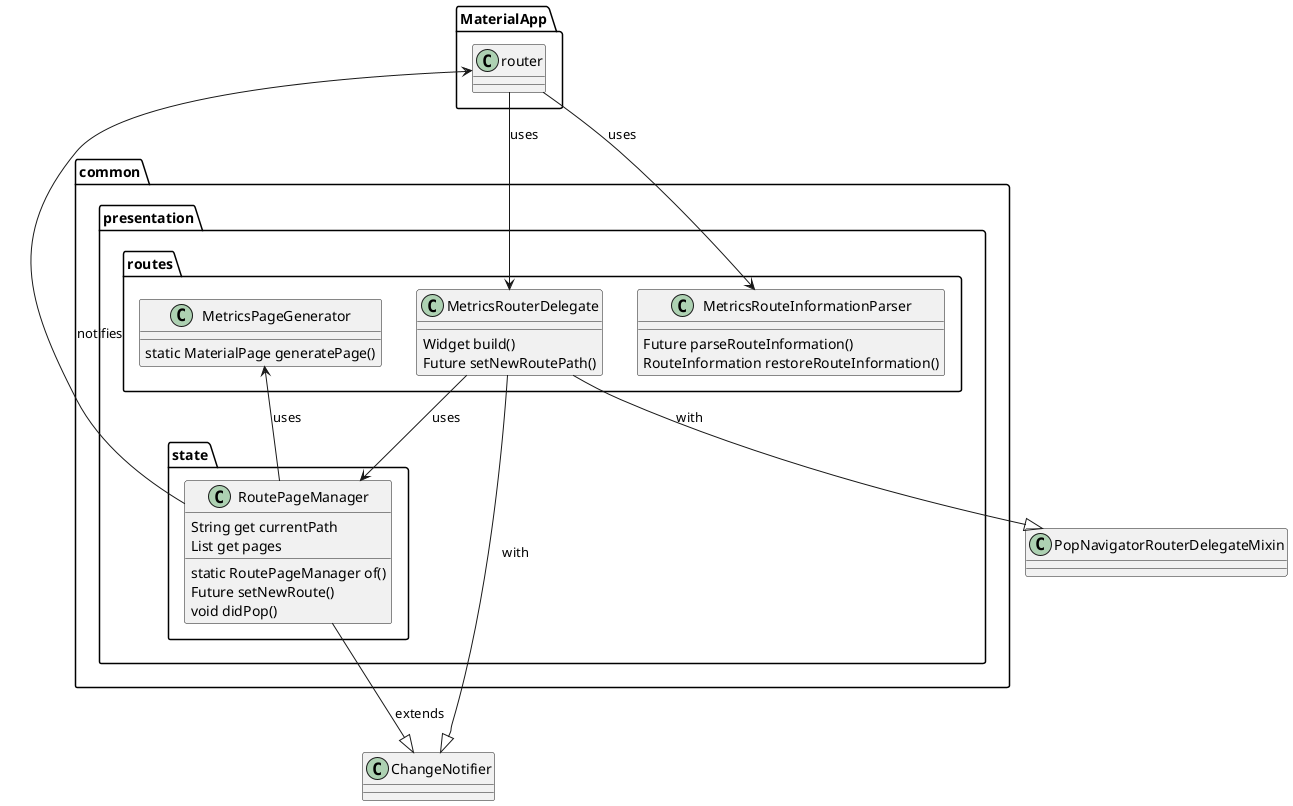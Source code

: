 @startuml
package common.presentation.routes {

    class MetricsRouteInformationParser{
        Future parseRouteInformation()
        RouteInformation restoreRouteInformation()
    }

    class MetricsRouterDelegate{
        Widget build()
        Future setNewRoutePath()
    }

    class MetricsPageGenerator{
        static MaterialPage generatePage()
    }
}

package common.presentation.state {
    class RoutePageManager{
        String get currentPath
        List get pages
        static RoutePageManager of()
        Future setNewRoute()
        void didPop()
    }
}

MetricsRouterDelegate --|> ChangeNotifier : with
MetricsRouterDelegate --|> PopNavigatorRouterDelegateMixin : with
MetricsRouterDelegate --> RoutePageManager : uses
RoutePageManager --> MetricsPageGenerator : uses
RoutePageManager --|> ChangeNotifier : extends
RoutePageManager --> MaterialApp.router : notifies
MaterialApp.router --> MetricsRouterDelegate : uses
MaterialApp.router --> MetricsRouteInformationParser :uses
@enduml